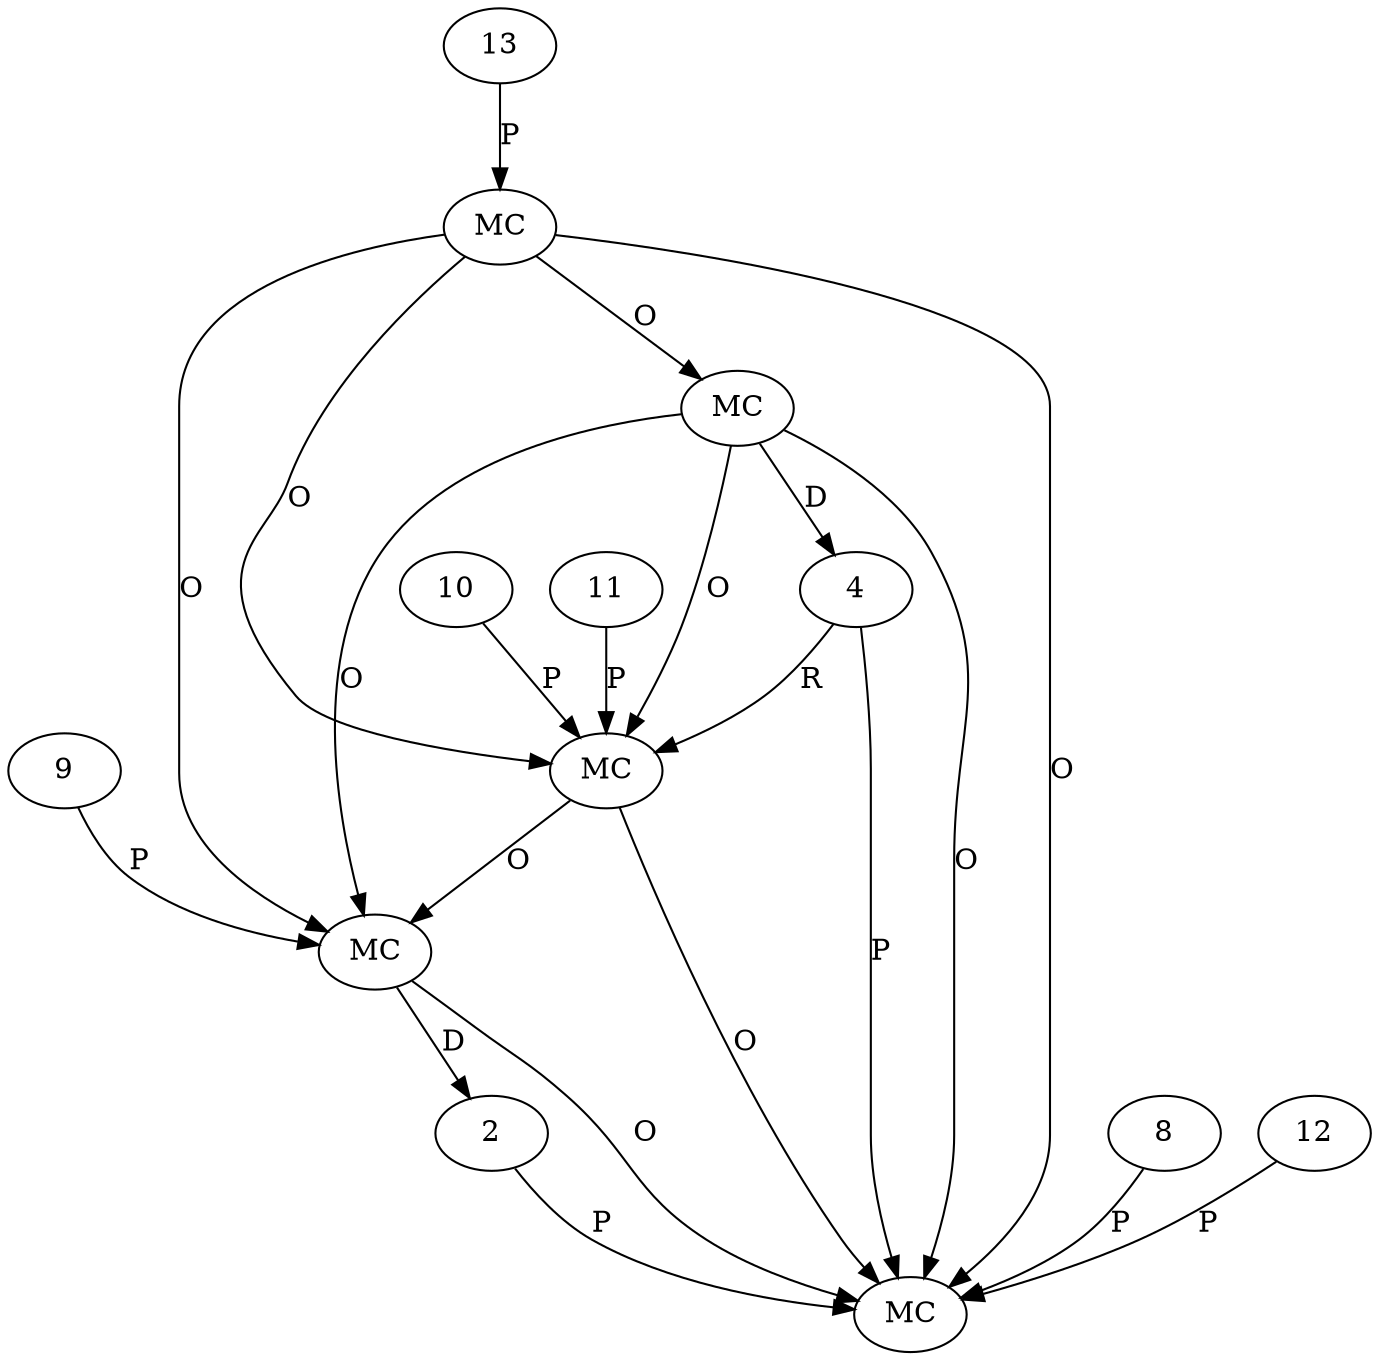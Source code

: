 digraph "AUG" {

  1 [ label="MC" s="assertEquals()" t="DateFormatterTest" l="208" ];
  2 [ t="Calendar" n="dummy_" ];
  3 [ label="MC" s="parseCVS()" t="DateFormatter" l="209" ];
  4 [ t="Calendar" n="now" ];
  5 [ label="MC" s="add()" t="Calendar" l="207" ];
  6 [ label="MC" s="getInstance()" t="Calendar" l="206" ];
  7 [ label="MC" s="parseCVS()" t="DateFormatter" l="53" ];
  8 [ t="String" v="parseCVS 2 days ago" ];
  9 [ t="String" v="2 years ago" ];
  10 [ t="int" v="100" ];
  11 [ t="int" v="100" ];
  12 [ t="String" v="parseCVS 2 days ago" ];
  13 [ t="String" v="2 years ago" ];
  6 -> 1 [ label="O" ];
  8 -> 1 [ label="P" ];
  2 -> 1 [ label="P" ];
  7 -> 1 [ label="O" ];
  3 -> 1 [ label="O" ];
  4 -> 1 [ label="P" ];
  12 -> 1 [ label="P" ];
  5 -> 1 [ label="O" ];
  3 -> 2 [ label="D" ];
  9 -> 3 [ label="P" ];
  6 -> 3 [ label="O" ];
  5 -> 3 [ label="O" ];
  7 -> 3 [ label="O" ];
  6 -> 4 [ label="D" ];
  7 -> 5 [ label="O" ];
  11 -> 5 [ label="P" ];
  4 -> 5 [ label="R" ];
  6 -> 5 [ label="O" ];
  10 -> 5 [ label="P" ];
  7 -> 6 [ label="O" ];
  13 -> 7 [ label="P" ];
}
